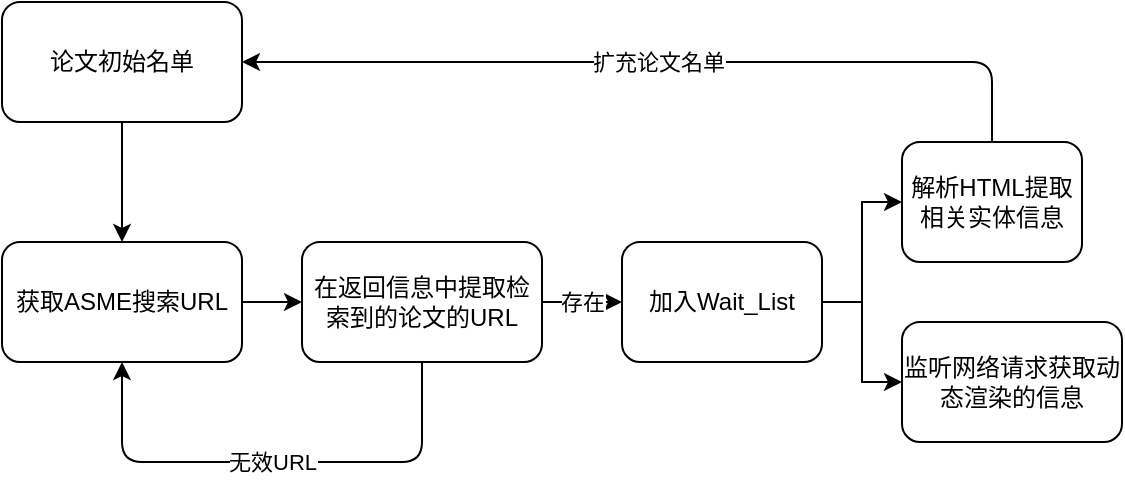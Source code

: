 <mxfile version="14.7.2" type="github">
  <diagram id="PNLDdAJZvh1rPjS4K-52" name="Page-1">
    <mxGraphModel dx="981" dy="526" grid="1" gridSize="10" guides="1" tooltips="1" connect="1" arrows="1" fold="1" page="1" pageScale="1" pageWidth="827" pageHeight="1169" math="0" shadow="0">
      <root>
        <mxCell id="0" />
        <mxCell id="1" parent="0" />
        <mxCell id="P0jFH5JyqIRosU7y8pA5-5" value="" style="edgeStyle=orthogonalEdgeStyle;rounded=0;orthogonalLoop=1;jettySize=auto;html=1;" edge="1" parent="1" source="P0jFH5JyqIRosU7y8pA5-1" target="P0jFH5JyqIRosU7y8pA5-4">
          <mxGeometry relative="1" as="geometry" />
        </mxCell>
        <mxCell id="P0jFH5JyqIRosU7y8pA5-1" value="获取ASME搜索URL" style="rounded=1;whiteSpace=wrap;html=1;" vertex="1" parent="1">
          <mxGeometry x="50" y="170" width="120" height="60" as="geometry" />
        </mxCell>
        <mxCell id="P0jFH5JyqIRosU7y8pA5-27" style="edgeStyle=orthogonalEdgeStyle;rounded=0;orthogonalLoop=1;jettySize=auto;html=1;exitX=0.5;exitY=1;exitDx=0;exitDy=0;entryX=0.5;entryY=0;entryDx=0;entryDy=0;" edge="1" parent="1" source="P0jFH5JyqIRosU7y8pA5-3" target="P0jFH5JyqIRosU7y8pA5-1">
          <mxGeometry relative="1" as="geometry" />
        </mxCell>
        <mxCell id="P0jFH5JyqIRosU7y8pA5-3" value="论文初始名单" style="rounded=1;whiteSpace=wrap;html=1;" vertex="1" parent="1">
          <mxGeometry x="50" y="50" width="120" height="60" as="geometry" />
        </mxCell>
        <mxCell id="P0jFH5JyqIRosU7y8pA5-4" value="在返回信息中提取检索到的论文的URL" style="rounded=1;whiteSpace=wrap;html=1;" vertex="1" parent="1">
          <mxGeometry x="200" y="170" width="120" height="60" as="geometry" />
        </mxCell>
        <mxCell id="P0jFH5JyqIRosU7y8pA5-8" value="" style="endArrow=classic;html=1;exitX=0.5;exitY=1;exitDx=0;exitDy=0;entryX=0.5;entryY=1;entryDx=0;entryDy=0;" edge="1" parent="1" source="P0jFH5JyqIRosU7y8pA5-4" target="P0jFH5JyqIRosU7y8pA5-1">
          <mxGeometry relative="1" as="geometry">
            <mxPoint x="360" y="380" as="sourcePoint" />
            <mxPoint x="310" y="310" as="targetPoint" />
            <Array as="points">
              <mxPoint x="260" y="280" />
              <mxPoint x="110" y="280" />
            </Array>
          </mxGeometry>
        </mxCell>
        <mxCell id="P0jFH5JyqIRosU7y8pA5-9" value="无效URL" style="edgeLabel;resizable=0;html=1;align=center;verticalAlign=middle;" connectable="0" vertex="1" parent="P0jFH5JyqIRosU7y8pA5-8">
          <mxGeometry relative="1" as="geometry" />
        </mxCell>
        <mxCell id="P0jFH5JyqIRosU7y8pA5-10" value="" style="endArrow=classic;html=1;exitX=1;exitY=0.5;exitDx=0;exitDy=0;entryX=0;entryY=0.5;entryDx=0;entryDy=0;" edge="1" parent="1" source="P0jFH5JyqIRosU7y8pA5-4" target="P0jFH5JyqIRosU7y8pA5-12">
          <mxGeometry relative="1" as="geometry">
            <mxPoint x="390" y="200.0" as="sourcePoint" />
            <mxPoint x="440" y="200" as="targetPoint" />
          </mxGeometry>
        </mxCell>
        <mxCell id="P0jFH5JyqIRosU7y8pA5-11" value="存在" style="edgeLabel;resizable=0;html=1;align=center;verticalAlign=middle;" connectable="0" vertex="1" parent="P0jFH5JyqIRosU7y8pA5-10">
          <mxGeometry relative="1" as="geometry" />
        </mxCell>
        <mxCell id="P0jFH5JyqIRosU7y8pA5-18" style="edgeStyle=orthogonalEdgeStyle;rounded=0;orthogonalLoop=1;jettySize=auto;html=1;entryX=0;entryY=0.5;entryDx=0;entryDy=0;" edge="1" parent="1" source="P0jFH5JyqIRosU7y8pA5-12" target="P0jFH5JyqIRosU7y8pA5-16">
          <mxGeometry relative="1" as="geometry" />
        </mxCell>
        <mxCell id="P0jFH5JyqIRosU7y8pA5-19" style="edgeStyle=orthogonalEdgeStyle;rounded=0;orthogonalLoop=1;jettySize=auto;html=1;" edge="1" parent="1" source="P0jFH5JyqIRosU7y8pA5-12" target="P0jFH5JyqIRosU7y8pA5-17">
          <mxGeometry relative="1" as="geometry" />
        </mxCell>
        <mxCell id="P0jFH5JyqIRosU7y8pA5-12" value="加入Wait_List" style="rounded=1;whiteSpace=wrap;html=1;" vertex="1" parent="1">
          <mxGeometry x="360" y="170" width="100" height="60" as="geometry" />
        </mxCell>
        <mxCell id="P0jFH5JyqIRosU7y8pA5-16" value="解析HTML提取相关实体信息" style="rounded=1;whiteSpace=wrap;html=1;" vertex="1" parent="1">
          <mxGeometry x="500" y="120" width="90" height="60" as="geometry" />
        </mxCell>
        <mxCell id="P0jFH5JyqIRosU7y8pA5-17" value="监听网络请求获取动态渲染的信息" style="rounded=1;whiteSpace=wrap;html=1;" vertex="1" parent="1">
          <mxGeometry x="500" y="210" width="110" height="60" as="geometry" />
        </mxCell>
        <mxCell id="P0jFH5JyqIRosU7y8pA5-28" value="" style="endArrow=classic;html=1;exitX=0.5;exitY=0;exitDx=0;exitDy=0;entryX=1;entryY=0.5;entryDx=0;entryDy=0;" edge="1" parent="1" source="P0jFH5JyqIRosU7y8pA5-16" target="P0jFH5JyqIRosU7y8pA5-3">
          <mxGeometry relative="1" as="geometry">
            <mxPoint x="230" y="79.66" as="sourcePoint" />
            <mxPoint x="390" y="79.66" as="targetPoint" />
            <Array as="points">
              <mxPoint x="545" y="80" />
            </Array>
          </mxGeometry>
        </mxCell>
        <mxCell id="P0jFH5JyqIRosU7y8pA5-29" value="扩充论文名单" style="edgeLabel;resizable=0;html=1;align=center;verticalAlign=middle;" connectable="0" vertex="1" parent="P0jFH5JyqIRosU7y8pA5-28">
          <mxGeometry relative="1" as="geometry" />
        </mxCell>
      </root>
    </mxGraphModel>
  </diagram>
</mxfile>
